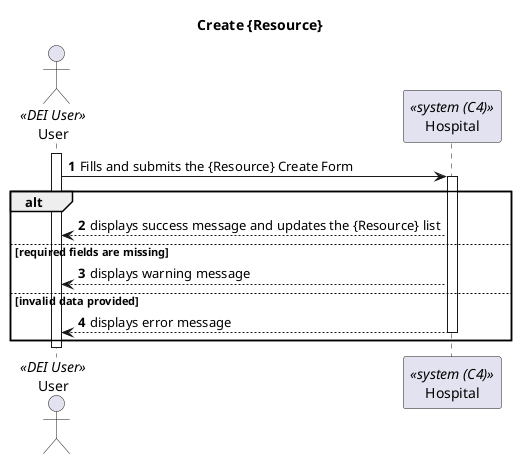 @startuml Process View - Level 1

autonumber
skinparam packageStyle rect

title Create {Resource}

actor "User" as U <<DEI User>>
participant "Hospital" as H <<system (C4)>>

activate U

U -> H:  Fills and submits the {Resource} Create Form

activate H

alt

U <-- H: displays success message and updates the {Resource} list

else required fields are missing

U <-- H: displays warning message

else invalid data provided

U <-- H: displays error message
deactivate H

end

deactivate U



@enduml
